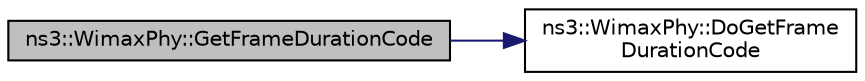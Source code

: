 digraph "ns3::WimaxPhy::GetFrameDurationCode"
{
  edge [fontname="Helvetica",fontsize="10",labelfontname="Helvetica",labelfontsize="10"];
  node [fontname="Helvetica",fontsize="10",shape=record];
  rankdir="LR";
  Node1 [label="ns3::WimaxPhy::GetFrameDurationCode",height=0.2,width=0.4,color="black", fillcolor="grey75", style="filled", fontcolor="black"];
  Node1 -> Node2 [color="midnightblue",fontsize="10",style="solid"];
  Node2 [label="ns3::WimaxPhy::DoGetFrame\lDurationCode",height=0.2,width=0.4,color="black", fillcolor="white", style="filled",URL="$dc/dc8/classns3_1_1WimaxPhy.html#ac9a73fcd0b75aa8e4061ba4738818c54"];
}
